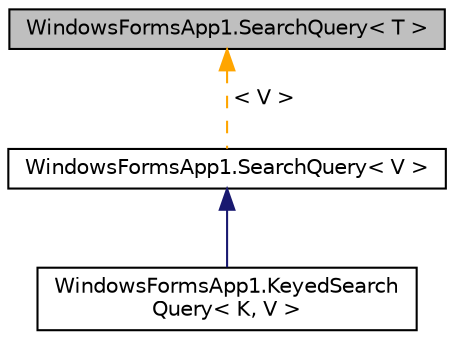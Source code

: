 digraph "WindowsFormsApp1.SearchQuery&lt; T &gt;"
{
 // LATEX_PDF_SIZE
  edge [fontname="Helvetica",fontsize="10",labelfontname="Helvetica",labelfontsize="10"];
  node [fontname="Helvetica",fontsize="10",shape=record];
  Node1 [label="WindowsFormsApp1.SearchQuery\< T \>",height=0.2,width=0.4,color="black", fillcolor="grey75", style="filled", fontcolor="black",tooltip=" "];
  Node1 -> Node2 [dir="back",color="orange",fontsize="10",style="dashed",label=" \< V \>" ,fontname="Helvetica"];
  Node2 [label="WindowsFormsApp1.SearchQuery\< V \>",height=0.2,width=0.4,color="black", fillcolor="white", style="filled",URL="$class_windows_forms_app1_1_1_search_query.html",tooltip=" "];
  Node2 -> Node3 [dir="back",color="midnightblue",fontsize="10",style="solid",fontname="Helvetica"];
  Node3 [label="WindowsFormsApp1.KeyedSearch\lQuery\< K, V \>",height=0.2,width=0.4,color="black", fillcolor="white", style="filled",URL="$class_windows_forms_app1_1_1_keyed_search_query.html",tooltip=" "];
}
